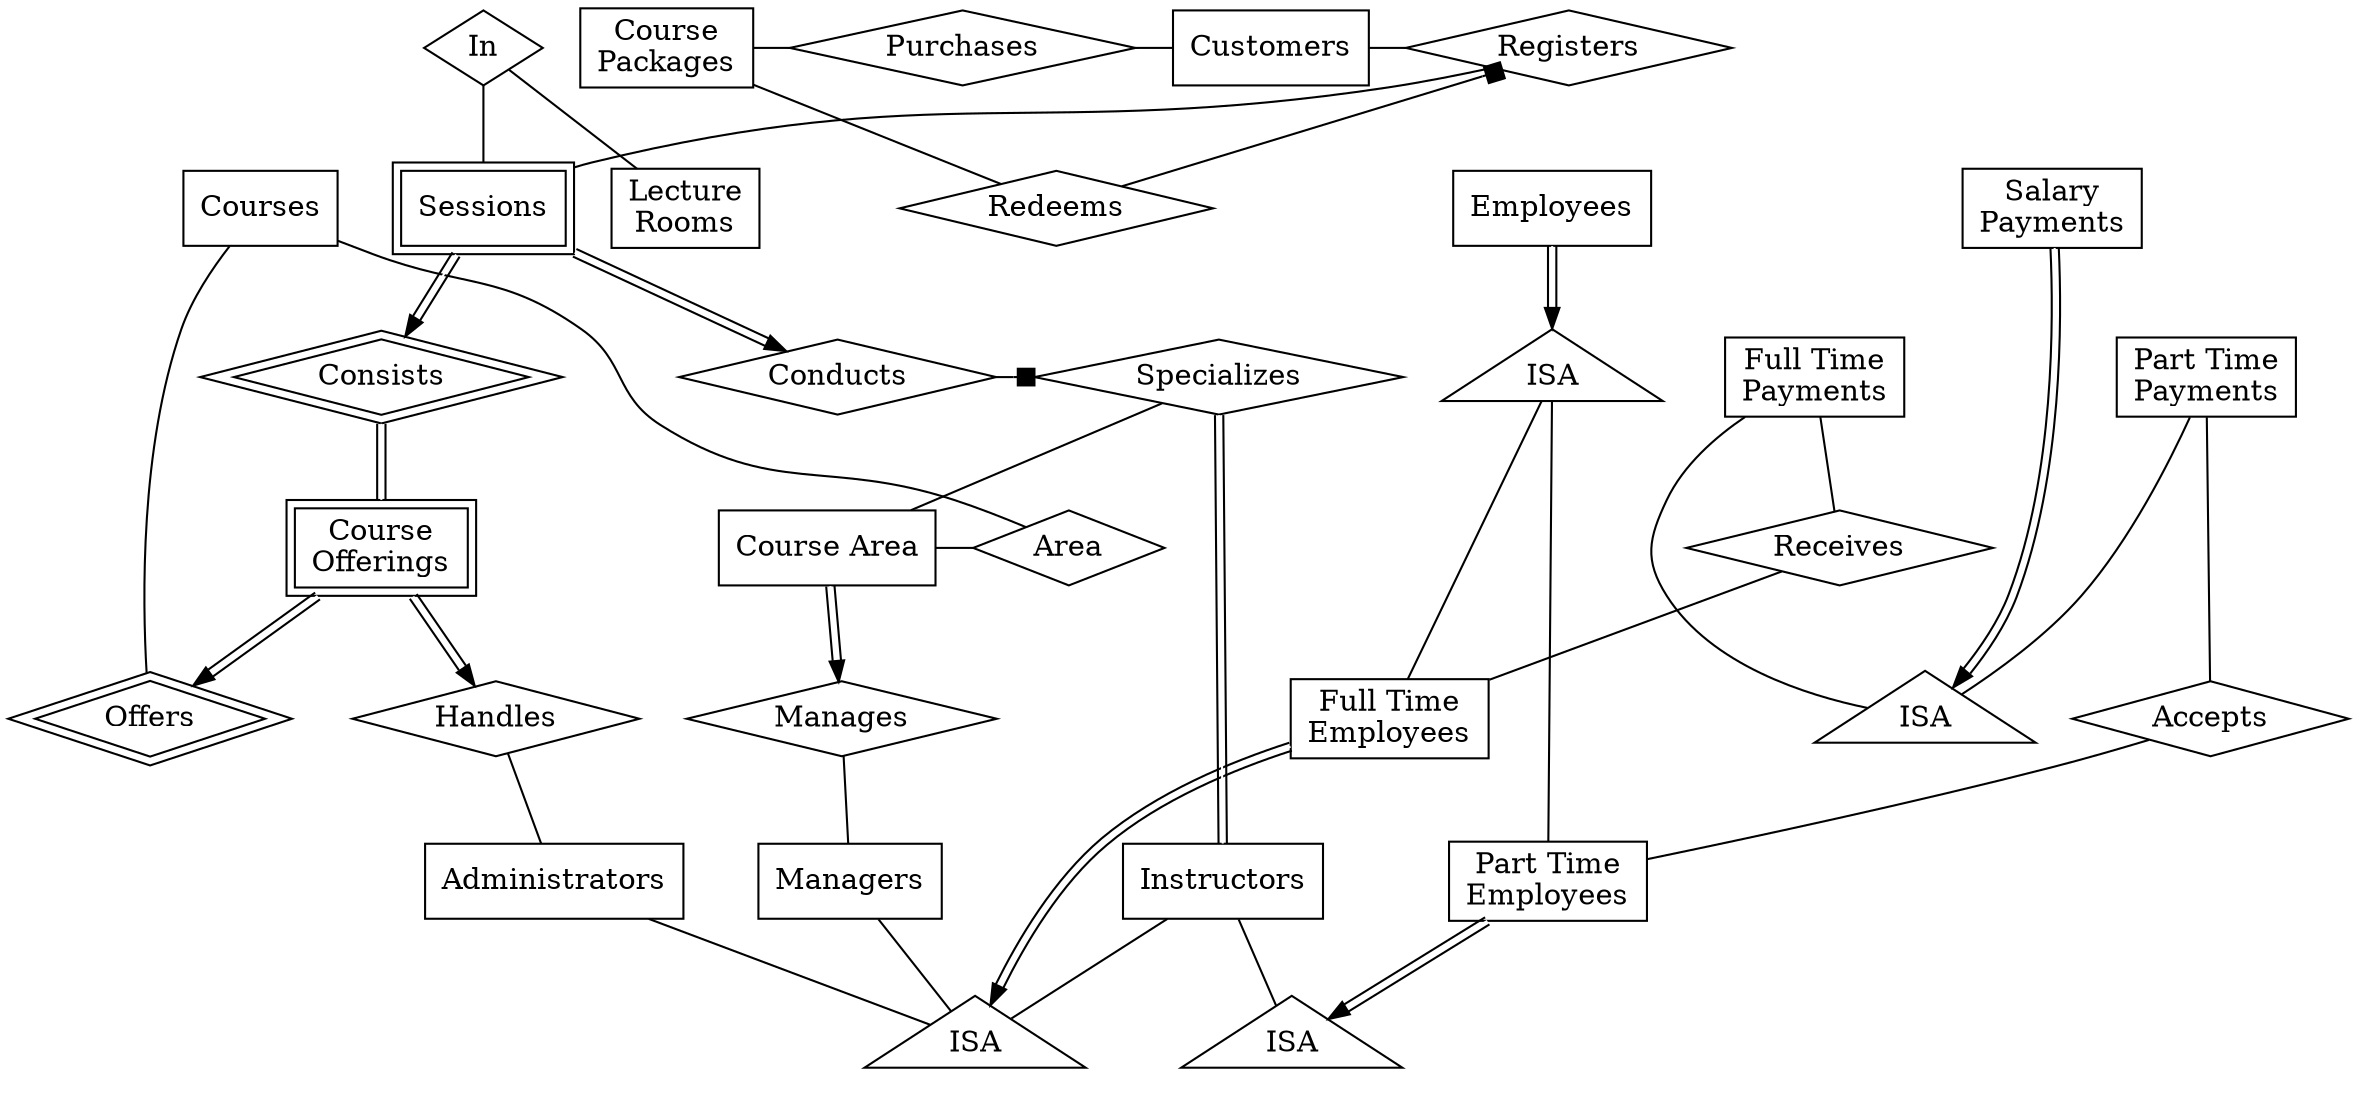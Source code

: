 digraph project {
    newrank=true;
	overlap=false;
    //splines=false;
    ordering=out;
    rankdir=TB;

    {
        rank=min;
        ordering=out;
        style="invis";
        // Courses
        node [shape=box]; Courses;
        // node [shape=ellipse]; courseId;
        // node [shape=ellipse]; title;
        // node [shape=ellipse]; description;
        // node [shape=ellipse]; courseArea;
        // node [shape=ellipse]; duration;
        // Courses -> courseId [dir=none]; 
        // Courses -> title [dir=none];
        // Courses -> description [dir=none];
        // Courses -> courseArea [dir=none];
        // Courses -> duration [dir=none];

        // Salary Payments
        node [shape=box]; SP [label="Salary\nPayments"];
        // node [shape=ellipse]; spdate [label="date"];
        // node [shape=ellipse]; noWorkDays;
        // SP -> spdate [dir=none];
        // SP -> noWorkDays [dir=none];

        node [shape=box]; Employees;
        // node [shape=ellipse]; employeeId;
        // node [shape=ellipse]; ename [label="name"];
        // node [shape=ellipse]; employeeAddress [label="address"];
        // node [shape=ellipse]; employeeContactNumber [label="contactNumber"];
        // node [shape=ellipse]; dateJoined;
        // node [shape=ellipse]; dateDeparted;
        // Employees -> employeeId [dir=none];
        // Employees -> ename [dir=none];
        // Employees -> employeeAddress [dir=none];
        // Employees -> employeeContactNumber [dir=none];
        // Employees -> dateJoined [dir=none];
        // Employees -> dateDeparted [dir=none];
    }

    {
        rank=same;
        ordering=out;
        style="invis";

        // Offers
        node [shape=diamond]; Offers [peripheries=2];

        node [style="",shape=triangle]; isa_SP_1 [label="ISA"];
        
        node [shape=diamond]; Accepts;
    }

    {
        rank=same;
        ordering=out;
        style="invis";
        // Full Time Payments
        node [shape=box]; FTP [label="Full Time\nPayments"];
        // node [shape=ellipse]; salary;
        // FTP -> salary [dir=none];

        // Part Time Salary Payments
        node [shape=box]; PTP [label="Part Time\nPayments"];
        // node [shape=ellipse]; amount;
        // PTP -> amount [dir=none];

        node [style="",shape=triangle]; isa_Employee_1 [label="ISA"];
    }

    {
        rank=same;
        ordering=out;
        style="invis";
        // Course Offerings
        node [shape=box]; CO [label="Course\nOfferings"] [peripheries=2];
        // node [shape=ellipse]; fees;
        // node [shape=ellipse]; targetNumber;
        // node [shape=ellipse]; launchDate;
        // node [shape=ellipse]; deadline;
        // CO -> fees [dir=none];
        // CO -> targetNumber [dir=none];
        // CO -> launchDate [dir=none];
        // CO -> deadline [dir=none];

        // Area
        node [shape=diamond]; Area;

        // Course Area
        node [shape=box]; CA [label="Course Area"];

        node [shape=diamond]; Receives;
    }

    {
        rank=5;
        ordering=out;
        style="invis";

        // Consists
        node [shape=diamond]; Consists [peripheries=2];
        node [style="",shape=triangle]; isa_FTE_1 [label="ISA"];
        node [style="",shape=triangle]; isa_PTE_1 [label="ISA"];

        // Handles
        node [shape=diamond]; Handles;

        node [shape=box]; FTE [label="Full Time\nEmployees"];
        // node [shape=ellipse]; monthlySalary;
        // FTE -> monthlySalary [dir=none];

        // Part Time Employees
        node [shape=box]; PTE [label="Part Time\nEmployees"];
        // node [shape=ellipse]; hourlyRate;
        // PTE -> hourlyRate [dir=none];
    }

    {
        rank=6;
        ordering=out;
        style="invis";

        // Sessions
        node [shape=box]; Sessions [peripheries=2];
        // node [shape=ellipse]; sessionNumber;
        // node [shape=ellipse]; day;
        // node [shape=ellipse]; time;
        // Sessions -> sessionNumber [dir=none];
        // Sessions -> day [dir=none];
        // Sessions -> time [dir=none];

        // Manages
        node [shape=diamond]; Manages;


        // Instructors
        node [shape=box]; Instructors;
        // node [shape=ellipse]; iCourseArea [label="courseArea"];
        // Instructors -> iCourseArea [dir=none];

        // Managers
        node [shape=box]; Managers;

        // Administrators
        node [shape=box]; Administrators;
    }

    {
        rank=same;
        ordering=out;
        style="invis";
        // Conducts
        node [shape=diamond]; Conducts;

        // Specializes
        node [shape=diamond]; Specializes;
    }

    {
        rank=same;
        ordering=out;
        style="invis";
        // In
        node [shape=diamond]; In;

        // Registers
        node [shape=diamond]; Registers;

        // Customers
        node [shape=box]; Customers;
        // node [shape=ellipse]; cid [label = "customerId"];
        // node [shape=ellipse]; name;
        // node [shape=ellipse]; address;
        // node [shape=ellipse]; contactNumber;
        // node [shape=ellipse]; email;
        // Customers -> cid [dir=none]; 
        // Customers -> name [dir=none]; 
        // Customers -> address [dir=none];
        // Customers -> contactNumber [dir=none];
        // Customers -> email [dir=none];

        // Purchase
        node [shape=diamond] Purchases; 

        // Course Packages
        node [shape=box]; CP [label="Course\nPackages"];
        // node [shape=ellipse]; packageId;
        // node [shape=ellipse]; cpname [label="name"];
        // node [shape=ellipse]; noFreeSessions;
        // node [shape=ellipse]; startDate;
        // node [shape=ellipse]; endDate;
        // node [shape=ellipse]; price; 
        // CP -> packageId [dir=none];
        // CP -> cpname [dir=none];
        // CP -> noFreeSessions [dir=none];
        // CP -> startDate [dir=none];
        // CP -> endDate [dir=none];
        // CP -> price [dir=none];
    }

    {
        rank=max;
        ordering=out;
        style="invis";

        // Lecture Rooms
        node [shape=box]; LR [label="Lecture\nRooms"];
        // node [shape=ellipse]; roomId;
        // node [shape=ellipse]; floor;
        // node [shape=ellipse]; roomNumber;
        // node [shape=ellipse]; maxCapacity;
        // LR -> roomId [dir=none];
        // LR -> floor [dir=none];
        // LR -> roomNumber [dir=none];
        // LR -> maxCapacity [dir=none];

        // Redeems
        node [shape=diamond]; Redeems;
    }

       Courses -> Offers [dir=none];

    CO -> Offers [color="black:white:black"];

    Consists -> CO [dir=none] [color="black:white:black"];

    Sessions -> Consists [color="black:white:black"];

    In -> Sessions [dir=none];

    In -> LR [dir=none];

    Registers -> Sessions [dir=none];

    Customers -> Registers [dir=none];

    Purchases -> Customers [dir=none];
    CP -> Purchases [dir=none];
    CP -> Redeems [dir=none];
    Redeems -> Registers [arrowhead=box];
        Employees -> isa_Employee_1 [color="black:white:black"];
    isa_Employee_1 -> FTE [dir=none];
    isa_Employee_1 -> PTE [dir=none];
    FTE -> isa_FTE_1 [color="black:white:black"];
    PTE -> isa_PTE_1 [color="black:white:black"];
    Administrators -> isa_FTE_1 [dir=none];
    Instructors -> isa_FTE_1 [dir=none];
    Instructors -> isa_PTE_1 [dir=none];
    Managers -> isa_FTE_1 [dir=none];

    Sessions -> Conducts [color="black:white:black"];
        SP -> isa_SP_1 [color="black:white:black"];

    FTP -> isa_SP_1 [dir=none];

    PTP -> isa_SP_1 [dir=none];

    FTP -> Receives [dir=none];
    Receives -> FTE [dir=none];
    PTP -> Accepts [dir=none];
    Accepts -> PTE [dir=none];

    Area -> Courses [dir=none];

    CA -> Area [dir=none];

    Specializes -> CA [dir=none];
    Specializes -> Instructors [color="black:white:black"] [dir=none];
    Conducts -> Specializes [arrowhead=box];
    


    CO -> Handles [color="black:white:black"];
    Handles -> Administrators [dir=none];


    CA -> Manages [color="black:white:black"];
    Manages -> Managers [dir=none];
}